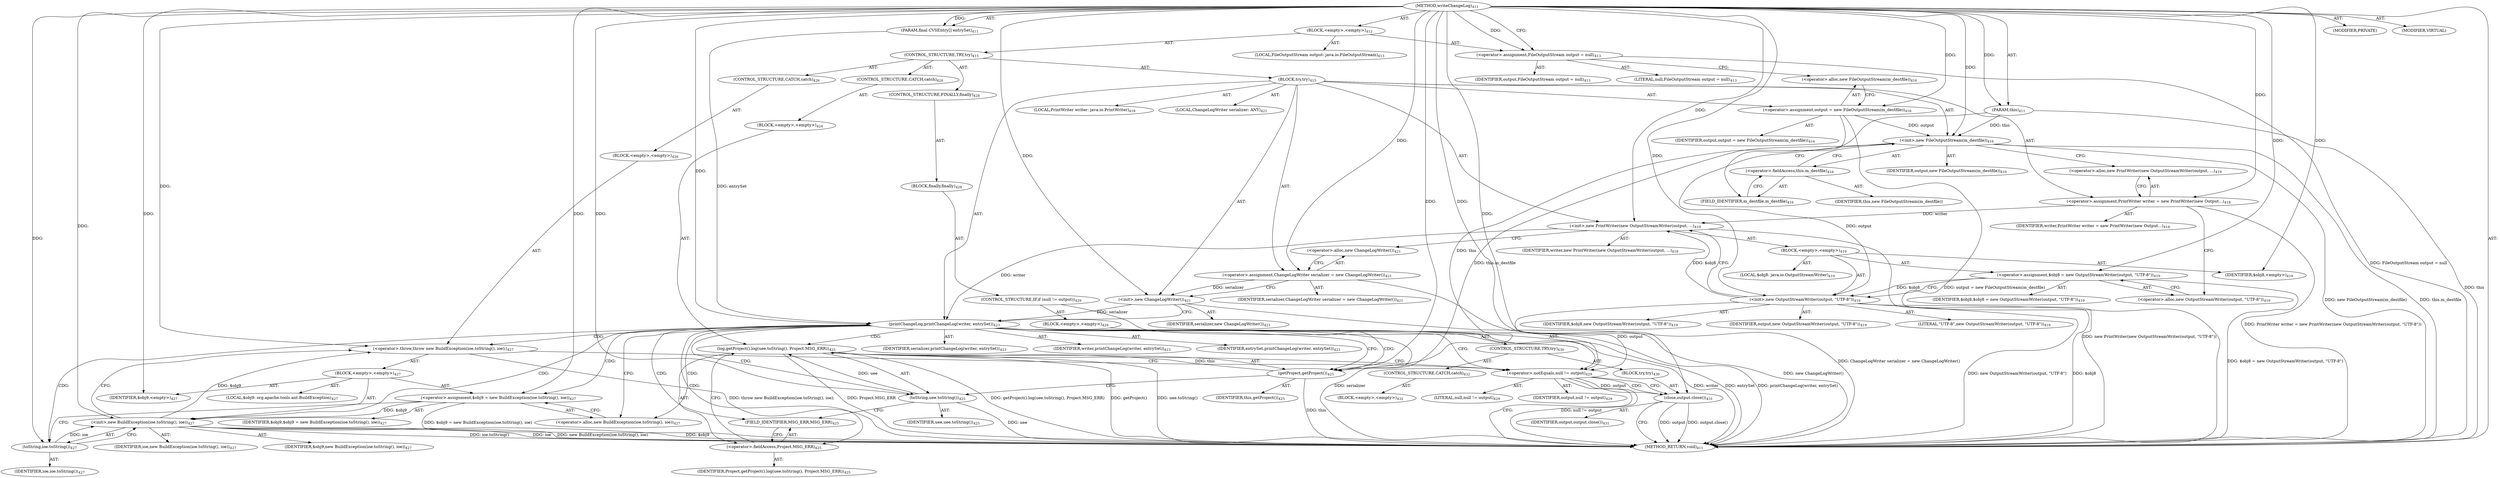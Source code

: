 digraph "writeChangeLog" {  
"111669149709" [label = <(METHOD,writeChangeLog)<SUB>411</SUB>> ]
"115964116995" [label = <(PARAM,this)<SUB>411</SUB>> ]
"115964117018" [label = <(PARAM,final CVSEntry[] entrySet)<SUB>411</SUB>> ]
"25769803820" [label = <(BLOCK,&lt;empty&gt;,&lt;empty&gt;)<SUB>412</SUB>> ]
"94489280550" [label = <(LOCAL,FileOutputStream output: java.io.FileOutputStream)<SUB>413</SUB>> ]
"30064771287" [label = <(&lt;operator&gt;.assignment,FileOutputStream output = null)<SUB>413</SUB>> ]
"68719476923" [label = <(IDENTIFIER,output,FileOutputStream output = null)<SUB>413</SUB>> ]
"90194313240" [label = <(LITERAL,null,FileOutputStream output = null)<SUB>413</SUB>> ]
"47244640281" [label = <(CONTROL_STRUCTURE,TRY,try)<SUB>415</SUB>> ]
"25769803821" [label = <(BLOCK,try,try)<SUB>415</SUB>> ]
"30064771288" [label = <(&lt;operator&gt;.assignment,output = new FileOutputStream(m_destfile))<SUB>416</SUB>> ]
"68719476924" [label = <(IDENTIFIER,output,output = new FileOutputStream(m_destfile))<SUB>416</SUB>> ]
"30064771289" [label = <(&lt;operator&gt;.alloc,new FileOutputStream(m_destfile))<SUB>416</SUB>> ]
"30064771290" [label = <(&lt;init&gt;,new FileOutputStream(m_destfile))<SUB>416</SUB>> ]
"68719476925" [label = <(IDENTIFIER,output,new FileOutputStream(m_destfile))<SUB>416</SUB>> ]
"30064771291" [label = <(&lt;operator&gt;.fieldAccess,this.m_destfile)<SUB>416</SUB>> ]
"68719476926" [label = <(IDENTIFIER,this,new FileOutputStream(m_destfile))> ]
"55834574882" [label = <(FIELD_IDENTIFIER,m_destfile,m_destfile)<SUB>416</SUB>> ]
"94489280551" [label = <(LOCAL,PrintWriter writer: java.io.PrintWriter)<SUB>418</SUB>> ]
"30064771292" [label = <(&lt;operator&gt;.assignment,PrintWriter writer = new PrintWriter(new Output...)<SUB>418</SUB>> ]
"68719476927" [label = <(IDENTIFIER,writer,PrintWriter writer = new PrintWriter(new Output...)<SUB>418</SUB>> ]
"30064771293" [label = <(&lt;operator&gt;.alloc,new PrintWriter(new OutputStreamWriter(output, ...)<SUB>419</SUB>> ]
"30064771294" [label = <(&lt;init&gt;,new PrintWriter(new OutputStreamWriter(output, ...)<SUB>419</SUB>> ]
"68719476928" [label = <(IDENTIFIER,writer,new PrintWriter(new OutputStreamWriter(output, ...)<SUB>418</SUB>> ]
"25769803822" [label = <(BLOCK,&lt;empty&gt;,&lt;empty&gt;)<SUB>419</SUB>> ]
"94489280552" [label = <(LOCAL,$obj8: java.io.OutputStreamWriter)<SUB>419</SUB>> ]
"30064771295" [label = <(&lt;operator&gt;.assignment,$obj8 = new OutputStreamWriter(output, &quot;UTF-8&quot;))<SUB>419</SUB>> ]
"68719476929" [label = <(IDENTIFIER,$obj8,$obj8 = new OutputStreamWriter(output, &quot;UTF-8&quot;))<SUB>419</SUB>> ]
"30064771296" [label = <(&lt;operator&gt;.alloc,new OutputStreamWriter(output, &quot;UTF-8&quot;))<SUB>419</SUB>> ]
"30064771297" [label = <(&lt;init&gt;,new OutputStreamWriter(output, &quot;UTF-8&quot;))<SUB>419</SUB>> ]
"68719476930" [label = <(IDENTIFIER,$obj8,new OutputStreamWriter(output, &quot;UTF-8&quot;))<SUB>419</SUB>> ]
"68719476931" [label = <(IDENTIFIER,output,new OutputStreamWriter(output, &quot;UTF-8&quot;))<SUB>419</SUB>> ]
"90194313241" [label = <(LITERAL,&quot;UTF-8&quot;,new OutputStreamWriter(output, &quot;UTF-8&quot;))<SUB>419</SUB>> ]
"68719476932" [label = <(IDENTIFIER,$obj8,&lt;empty&gt;)<SUB>419</SUB>> ]
"94489280553" [label = <(LOCAL,ChangeLogWriter serializer: ANY)<SUB>421</SUB>> ]
"30064771298" [label = <(&lt;operator&gt;.assignment,ChangeLogWriter serializer = new ChangeLogWriter())<SUB>421</SUB>> ]
"68719476933" [label = <(IDENTIFIER,serializer,ChangeLogWriter serializer = new ChangeLogWriter())<SUB>421</SUB>> ]
"30064771299" [label = <(&lt;operator&gt;.alloc,new ChangeLogWriter())<SUB>421</SUB>> ]
"30064771300" [label = <(&lt;init&gt;,new ChangeLogWriter())<SUB>421</SUB>> ]
"68719476934" [label = <(IDENTIFIER,serializer,new ChangeLogWriter())<SUB>421</SUB>> ]
"30064771301" [label = <(printChangeLog,printChangeLog(writer, entrySet))<SUB>423</SUB>> ]
"68719476935" [label = <(IDENTIFIER,serializer,printChangeLog(writer, entrySet))<SUB>423</SUB>> ]
"68719476936" [label = <(IDENTIFIER,writer,printChangeLog(writer, entrySet))<SUB>423</SUB>> ]
"68719476937" [label = <(IDENTIFIER,entrySet,printChangeLog(writer, entrySet))<SUB>423</SUB>> ]
"47244640282" [label = <(CONTROL_STRUCTURE,CATCH,catch)<SUB>424</SUB>> ]
"25769803823" [label = <(BLOCK,&lt;empty&gt;,&lt;empty&gt;)<SUB>424</SUB>> ]
"30064771302" [label = <(log,getProject().log(uee.toString(), Project.MSG_ERR))<SUB>425</SUB>> ]
"30064771303" [label = <(getProject,getProject())<SUB>425</SUB>> ]
"68719476747" [label = <(IDENTIFIER,this,getProject())<SUB>425</SUB>> ]
"30064771304" [label = <(toString,uee.toString())<SUB>425</SUB>> ]
"68719476938" [label = <(IDENTIFIER,uee,uee.toString())<SUB>425</SUB>> ]
"30064771305" [label = <(&lt;operator&gt;.fieldAccess,Project.MSG_ERR)<SUB>425</SUB>> ]
"68719476939" [label = <(IDENTIFIER,Project,getProject().log(uee.toString(), Project.MSG_ERR))<SUB>425</SUB>> ]
"55834574883" [label = <(FIELD_IDENTIFIER,MSG_ERR,MSG_ERR)<SUB>425</SUB>> ]
"47244640283" [label = <(CONTROL_STRUCTURE,CATCH,catch)<SUB>426</SUB>> ]
"25769803824" [label = <(BLOCK,&lt;empty&gt;,&lt;empty&gt;)<SUB>426</SUB>> ]
"30064771306" [label = <(&lt;operator&gt;.throw,throw new BuildException(ioe.toString(), ioe);)<SUB>427</SUB>> ]
"25769803825" [label = <(BLOCK,&lt;empty&gt;,&lt;empty&gt;)<SUB>427</SUB>> ]
"94489280554" [label = <(LOCAL,$obj9: org.apache.tools.ant.BuildException)<SUB>427</SUB>> ]
"30064771307" [label = <(&lt;operator&gt;.assignment,$obj9 = new BuildException(ioe.toString(), ioe))<SUB>427</SUB>> ]
"68719476940" [label = <(IDENTIFIER,$obj9,$obj9 = new BuildException(ioe.toString(), ioe))<SUB>427</SUB>> ]
"30064771308" [label = <(&lt;operator&gt;.alloc,new BuildException(ioe.toString(), ioe))<SUB>427</SUB>> ]
"30064771309" [label = <(&lt;init&gt;,new BuildException(ioe.toString(), ioe))<SUB>427</SUB>> ]
"68719476941" [label = <(IDENTIFIER,$obj9,new BuildException(ioe.toString(), ioe))<SUB>427</SUB>> ]
"30064771310" [label = <(toString,ioe.toString())<SUB>427</SUB>> ]
"68719476942" [label = <(IDENTIFIER,ioe,ioe.toString())<SUB>427</SUB>> ]
"68719476943" [label = <(IDENTIFIER,ioe,new BuildException(ioe.toString(), ioe))<SUB>427</SUB>> ]
"68719476944" [label = <(IDENTIFIER,$obj9,&lt;empty&gt;)<SUB>427</SUB>> ]
"47244640284" [label = <(CONTROL_STRUCTURE,FINALLY,finally)<SUB>428</SUB>> ]
"25769803826" [label = <(BLOCK,finally,finally)<SUB>428</SUB>> ]
"47244640285" [label = <(CONTROL_STRUCTURE,IF,if (null != output))<SUB>429</SUB>> ]
"30064771311" [label = <(&lt;operator&gt;.notEquals,null != output)<SUB>429</SUB>> ]
"90194313242" [label = <(LITERAL,null,null != output)<SUB>429</SUB>> ]
"68719476945" [label = <(IDENTIFIER,output,null != output)<SUB>429</SUB>> ]
"25769803827" [label = <(BLOCK,&lt;empty&gt;,&lt;empty&gt;)<SUB>429</SUB>> ]
"47244640286" [label = <(CONTROL_STRUCTURE,TRY,try)<SUB>430</SUB>> ]
"25769803828" [label = <(BLOCK,try,try)<SUB>430</SUB>> ]
"30064771312" [label = <(close,output.close())<SUB>431</SUB>> ]
"68719476946" [label = <(IDENTIFIER,output,output.close())<SUB>431</SUB>> ]
"47244640287" [label = <(CONTROL_STRUCTURE,CATCH,catch)<SUB>432</SUB>> ]
"25769803829" [label = <(BLOCK,&lt;empty&gt;,&lt;empty&gt;)<SUB>432</SUB>> ]
"133143986209" [label = <(MODIFIER,PRIVATE)> ]
"133143986210" [label = <(MODIFIER,VIRTUAL)> ]
"128849018893" [label = <(METHOD_RETURN,void)<SUB>411</SUB>> ]
  "111669149709" -> "115964116995"  [ label = "AST: "] 
  "111669149709" -> "115964117018"  [ label = "AST: "] 
  "111669149709" -> "25769803820"  [ label = "AST: "] 
  "111669149709" -> "133143986209"  [ label = "AST: "] 
  "111669149709" -> "133143986210"  [ label = "AST: "] 
  "111669149709" -> "128849018893"  [ label = "AST: "] 
  "25769803820" -> "94489280550"  [ label = "AST: "] 
  "25769803820" -> "30064771287"  [ label = "AST: "] 
  "25769803820" -> "47244640281"  [ label = "AST: "] 
  "30064771287" -> "68719476923"  [ label = "AST: "] 
  "30064771287" -> "90194313240"  [ label = "AST: "] 
  "47244640281" -> "25769803821"  [ label = "AST: "] 
  "47244640281" -> "47244640282"  [ label = "AST: "] 
  "47244640281" -> "47244640283"  [ label = "AST: "] 
  "47244640281" -> "47244640284"  [ label = "AST: "] 
  "25769803821" -> "30064771288"  [ label = "AST: "] 
  "25769803821" -> "30064771290"  [ label = "AST: "] 
  "25769803821" -> "94489280551"  [ label = "AST: "] 
  "25769803821" -> "30064771292"  [ label = "AST: "] 
  "25769803821" -> "30064771294"  [ label = "AST: "] 
  "25769803821" -> "94489280553"  [ label = "AST: "] 
  "25769803821" -> "30064771298"  [ label = "AST: "] 
  "25769803821" -> "30064771300"  [ label = "AST: "] 
  "25769803821" -> "30064771301"  [ label = "AST: "] 
  "30064771288" -> "68719476924"  [ label = "AST: "] 
  "30064771288" -> "30064771289"  [ label = "AST: "] 
  "30064771290" -> "68719476925"  [ label = "AST: "] 
  "30064771290" -> "30064771291"  [ label = "AST: "] 
  "30064771291" -> "68719476926"  [ label = "AST: "] 
  "30064771291" -> "55834574882"  [ label = "AST: "] 
  "30064771292" -> "68719476927"  [ label = "AST: "] 
  "30064771292" -> "30064771293"  [ label = "AST: "] 
  "30064771294" -> "68719476928"  [ label = "AST: "] 
  "30064771294" -> "25769803822"  [ label = "AST: "] 
  "25769803822" -> "94489280552"  [ label = "AST: "] 
  "25769803822" -> "30064771295"  [ label = "AST: "] 
  "25769803822" -> "30064771297"  [ label = "AST: "] 
  "25769803822" -> "68719476932"  [ label = "AST: "] 
  "30064771295" -> "68719476929"  [ label = "AST: "] 
  "30064771295" -> "30064771296"  [ label = "AST: "] 
  "30064771297" -> "68719476930"  [ label = "AST: "] 
  "30064771297" -> "68719476931"  [ label = "AST: "] 
  "30064771297" -> "90194313241"  [ label = "AST: "] 
  "30064771298" -> "68719476933"  [ label = "AST: "] 
  "30064771298" -> "30064771299"  [ label = "AST: "] 
  "30064771300" -> "68719476934"  [ label = "AST: "] 
  "30064771301" -> "68719476935"  [ label = "AST: "] 
  "30064771301" -> "68719476936"  [ label = "AST: "] 
  "30064771301" -> "68719476937"  [ label = "AST: "] 
  "47244640282" -> "25769803823"  [ label = "AST: "] 
  "25769803823" -> "30064771302"  [ label = "AST: "] 
  "30064771302" -> "30064771303"  [ label = "AST: "] 
  "30064771302" -> "30064771304"  [ label = "AST: "] 
  "30064771302" -> "30064771305"  [ label = "AST: "] 
  "30064771303" -> "68719476747"  [ label = "AST: "] 
  "30064771304" -> "68719476938"  [ label = "AST: "] 
  "30064771305" -> "68719476939"  [ label = "AST: "] 
  "30064771305" -> "55834574883"  [ label = "AST: "] 
  "47244640283" -> "25769803824"  [ label = "AST: "] 
  "25769803824" -> "30064771306"  [ label = "AST: "] 
  "30064771306" -> "25769803825"  [ label = "AST: "] 
  "25769803825" -> "94489280554"  [ label = "AST: "] 
  "25769803825" -> "30064771307"  [ label = "AST: "] 
  "25769803825" -> "30064771309"  [ label = "AST: "] 
  "25769803825" -> "68719476944"  [ label = "AST: "] 
  "30064771307" -> "68719476940"  [ label = "AST: "] 
  "30064771307" -> "30064771308"  [ label = "AST: "] 
  "30064771309" -> "68719476941"  [ label = "AST: "] 
  "30064771309" -> "30064771310"  [ label = "AST: "] 
  "30064771309" -> "68719476943"  [ label = "AST: "] 
  "30064771310" -> "68719476942"  [ label = "AST: "] 
  "47244640284" -> "25769803826"  [ label = "AST: "] 
  "25769803826" -> "47244640285"  [ label = "AST: "] 
  "47244640285" -> "30064771311"  [ label = "AST: "] 
  "47244640285" -> "25769803827"  [ label = "AST: "] 
  "30064771311" -> "90194313242"  [ label = "AST: "] 
  "30064771311" -> "68719476945"  [ label = "AST: "] 
  "25769803827" -> "47244640286"  [ label = "AST: "] 
  "47244640286" -> "25769803828"  [ label = "AST: "] 
  "47244640286" -> "47244640287"  [ label = "AST: "] 
  "25769803828" -> "30064771312"  [ label = "AST: "] 
  "30064771312" -> "68719476946"  [ label = "AST: "] 
  "47244640287" -> "25769803829"  [ label = "AST: "] 
  "30064771287" -> "30064771289"  [ label = "CFG: "] 
  "30064771288" -> "55834574882"  [ label = "CFG: "] 
  "30064771290" -> "30064771293"  [ label = "CFG: "] 
  "30064771292" -> "30064771296"  [ label = "CFG: "] 
  "30064771294" -> "30064771299"  [ label = "CFG: "] 
  "30064771298" -> "30064771300"  [ label = "CFG: "] 
  "30064771300" -> "30064771301"  [ label = "CFG: "] 
  "30064771301" -> "30064771303"  [ label = "CFG: "] 
  "30064771301" -> "30064771308"  [ label = "CFG: "] 
  "30064771301" -> "30064771311"  [ label = "CFG: "] 
  "30064771289" -> "30064771288"  [ label = "CFG: "] 
  "30064771291" -> "30064771290"  [ label = "CFG: "] 
  "30064771293" -> "30064771292"  [ label = "CFG: "] 
  "30064771299" -> "30064771298"  [ label = "CFG: "] 
  "30064771302" -> "30064771311"  [ label = "CFG: "] 
  "30064771306" -> "30064771311"  [ label = "CFG: "] 
  "55834574882" -> "30064771291"  [ label = "CFG: "] 
  "30064771295" -> "30064771297"  [ label = "CFG: "] 
  "30064771297" -> "30064771294"  [ label = "CFG: "] 
  "30064771303" -> "30064771304"  [ label = "CFG: "] 
  "30064771304" -> "55834574883"  [ label = "CFG: "] 
  "30064771305" -> "30064771302"  [ label = "CFG: "] 
  "30064771311" -> "128849018893"  [ label = "CFG: "] 
  "30064771311" -> "30064771312"  [ label = "CFG: "] 
  "30064771296" -> "30064771295"  [ label = "CFG: "] 
  "55834574883" -> "30064771305"  [ label = "CFG: "] 
  "30064771307" -> "30064771310"  [ label = "CFG: "] 
  "30064771309" -> "30064771306"  [ label = "CFG: "] 
  "30064771308" -> "30064771307"  [ label = "CFG: "] 
  "30064771310" -> "30064771309"  [ label = "CFG: "] 
  "30064771312" -> "128849018893"  [ label = "CFG: "] 
  "111669149709" -> "30064771287"  [ label = "CFG: "] 
  "115964116995" -> "128849018893"  [ label = "DDG: this"] 
  "30064771287" -> "128849018893"  [ label = "DDG: FileOutputStream output = null"] 
  "30064771288" -> "128849018893"  [ label = "DDG: output = new FileOutputStream(m_destfile)"] 
  "30064771290" -> "128849018893"  [ label = "DDG: this.m_destfile"] 
  "30064771290" -> "128849018893"  [ label = "DDG: new FileOutputStream(m_destfile)"] 
  "30064771292" -> "128849018893"  [ label = "DDG: PrintWriter writer = new PrintWriter(new OutputStreamWriter(output, &quot;UTF-8&quot;))"] 
  "30064771295" -> "128849018893"  [ label = "DDG: $obj8 = new OutputStreamWriter(output, &quot;UTF-8&quot;)"] 
  "30064771297" -> "128849018893"  [ label = "DDG: $obj8"] 
  "30064771297" -> "128849018893"  [ label = "DDG: new OutputStreamWriter(output, &quot;UTF-8&quot;)"] 
  "30064771294" -> "128849018893"  [ label = "DDG: new PrintWriter(new OutputStreamWriter(output, &quot;UTF-8&quot;))"] 
  "30064771298" -> "128849018893"  [ label = "DDG: ChangeLogWriter serializer = new ChangeLogWriter()"] 
  "30064771300" -> "128849018893"  [ label = "DDG: new ChangeLogWriter()"] 
  "30064771301" -> "128849018893"  [ label = "DDG: serializer"] 
  "30064771301" -> "128849018893"  [ label = "DDG: writer"] 
  "30064771301" -> "128849018893"  [ label = "DDG: entrySet"] 
  "30064771301" -> "128849018893"  [ label = "DDG: printChangeLog(writer, entrySet)"] 
  "30064771307" -> "128849018893"  [ label = "DDG: $obj9 = new BuildException(ioe.toString(), ioe)"] 
  "30064771309" -> "128849018893"  [ label = "DDG: $obj9"] 
  "30064771309" -> "128849018893"  [ label = "DDG: ioe.toString()"] 
  "30064771309" -> "128849018893"  [ label = "DDG: ioe"] 
  "30064771309" -> "128849018893"  [ label = "DDG: new BuildException(ioe.toString(), ioe)"] 
  "30064771306" -> "128849018893"  [ label = "DDG: throw new BuildException(ioe.toString(), ioe);"] 
  "30064771303" -> "128849018893"  [ label = "DDG: this"] 
  "30064771302" -> "128849018893"  [ label = "DDG: getProject()"] 
  "30064771302" -> "128849018893"  [ label = "DDG: uee.toString()"] 
  "30064771302" -> "128849018893"  [ label = "DDG: Project.MSG_ERR"] 
  "30064771302" -> "128849018893"  [ label = "DDG: getProject().log(uee.toString(), Project.MSG_ERR)"] 
  "30064771311" -> "128849018893"  [ label = "DDG: null != output"] 
  "30064771312" -> "128849018893"  [ label = "DDG: output"] 
  "30064771312" -> "128849018893"  [ label = "DDG: output.close()"] 
  "30064771304" -> "128849018893"  [ label = "DDG: uee"] 
  "111669149709" -> "115964116995"  [ label = "DDG: "] 
  "111669149709" -> "115964117018"  [ label = "DDG: "] 
  "111669149709" -> "30064771287"  [ label = "DDG: "] 
  "111669149709" -> "30064771288"  [ label = "DDG: "] 
  "111669149709" -> "30064771292"  [ label = "DDG: "] 
  "111669149709" -> "30064771298"  [ label = "DDG: "] 
  "30064771288" -> "30064771290"  [ label = "DDG: output"] 
  "111669149709" -> "30064771290"  [ label = "DDG: "] 
  "115964116995" -> "30064771290"  [ label = "DDG: this"] 
  "30064771292" -> "30064771294"  [ label = "DDG: writer"] 
  "111669149709" -> "30064771294"  [ label = "DDG: "] 
  "30064771297" -> "30064771294"  [ label = "DDG: $obj8"] 
  "30064771298" -> "30064771300"  [ label = "DDG: serializer"] 
  "111669149709" -> "30064771300"  [ label = "DDG: "] 
  "30064771300" -> "30064771301"  [ label = "DDG: serializer"] 
  "111669149709" -> "30064771301"  [ label = "DDG: "] 
  "30064771294" -> "30064771301"  [ label = "DDG: writer"] 
  "115964117018" -> "30064771301"  [ label = "DDG: entrySet"] 
  "111669149709" -> "30064771295"  [ label = "DDG: "] 
  "111669149709" -> "68719476932"  [ label = "DDG: "] 
  "30064771303" -> "30064771302"  [ label = "DDG: this"] 
  "30064771304" -> "30064771302"  [ label = "DDG: uee"] 
  "30064771309" -> "30064771306"  [ label = "DDG: $obj9"] 
  "111669149709" -> "30064771306"  [ label = "DDG: "] 
  "30064771295" -> "30064771297"  [ label = "DDG: $obj8"] 
  "111669149709" -> "30064771297"  [ label = "DDG: "] 
  "30064771290" -> "30064771297"  [ label = "DDG: output"] 
  "115964116995" -> "30064771303"  [ label = "DDG: this"] 
  "30064771290" -> "30064771303"  [ label = "DDG: this.m_destfile"] 
  "111669149709" -> "30064771303"  [ label = "DDG: "] 
  "111669149709" -> "30064771304"  [ label = "DDG: "] 
  "111669149709" -> "30064771307"  [ label = "DDG: "] 
  "111669149709" -> "68719476944"  [ label = "DDG: "] 
  "111669149709" -> "30064771311"  [ label = "DDG: "] 
  "30064771297" -> "30064771311"  [ label = "DDG: output"] 
  "30064771307" -> "30064771309"  [ label = "DDG: $obj9"] 
  "111669149709" -> "30064771309"  [ label = "DDG: "] 
  "30064771310" -> "30064771309"  [ label = "DDG: ioe"] 
  "111669149709" -> "30064771310"  [ label = "DDG: "] 
  "30064771311" -> "30064771312"  [ label = "DDG: output"] 
  "111669149709" -> "30064771312"  [ label = "DDG: "] 
  "30064771301" -> "30064771308"  [ label = "CDG: "] 
  "30064771301" -> "30064771309"  [ label = "CDG: "] 
  "30064771301" -> "30064771310"  [ label = "CDG: "] 
  "30064771301" -> "30064771302"  [ label = "CDG: "] 
  "30064771301" -> "30064771303"  [ label = "CDG: "] 
  "30064771301" -> "30064771304"  [ label = "CDG: "] 
  "30064771301" -> "30064771305"  [ label = "CDG: "] 
  "30064771301" -> "30064771306"  [ label = "CDG: "] 
  "30064771301" -> "30064771307"  [ label = "CDG: "] 
  "30064771301" -> "55834574883"  [ label = "CDG: "] 
  "30064771311" -> "30064771312"  [ label = "CDG: "] 
}
